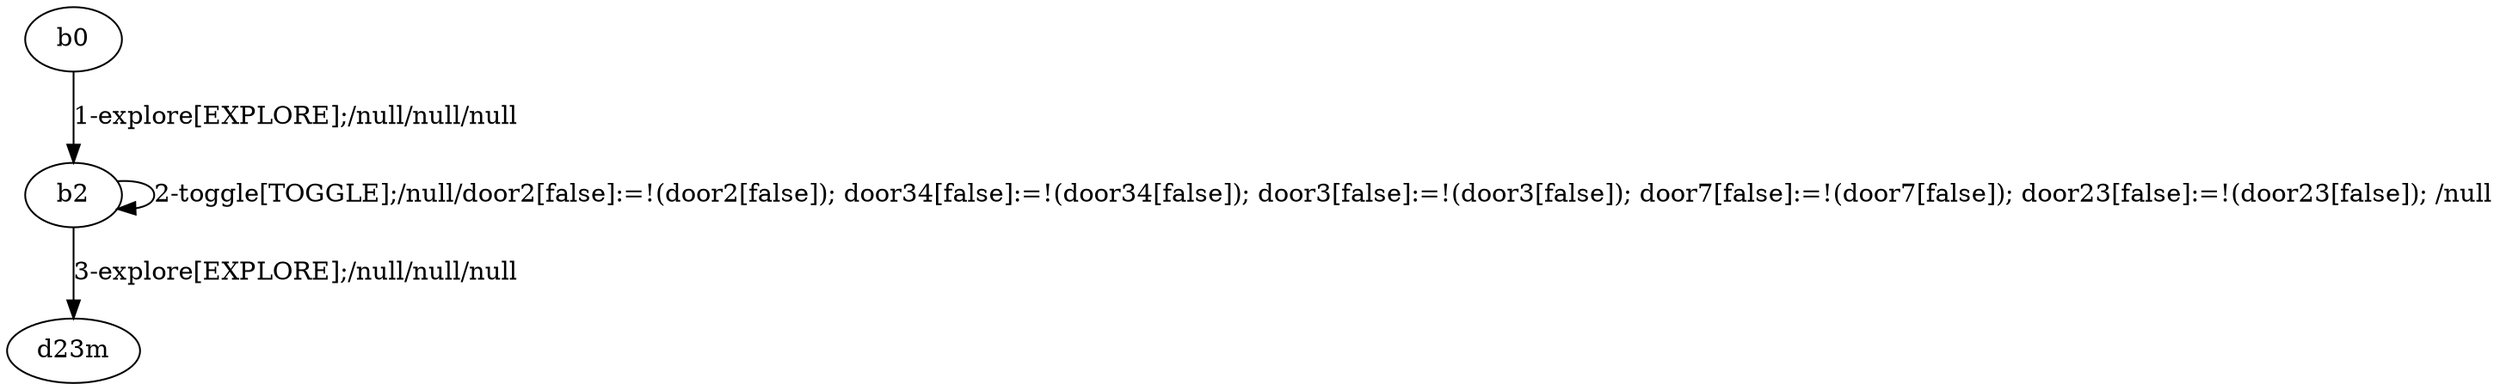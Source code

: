 # Total number of goals covered by this test: 2
# b2 --> b2
# b2 --> d23m

digraph g {
"b0" -> "b2" [label = "1-explore[EXPLORE];/null/null/null"];
"b2" -> "b2" [label = "2-toggle[TOGGLE];/null/door2[false]:=!(door2[false]); door34[false]:=!(door34[false]); door3[false]:=!(door3[false]); door7[false]:=!(door7[false]); door23[false]:=!(door23[false]); /null"];
"b2" -> "d23m" [label = "3-explore[EXPLORE];/null/null/null"];
}